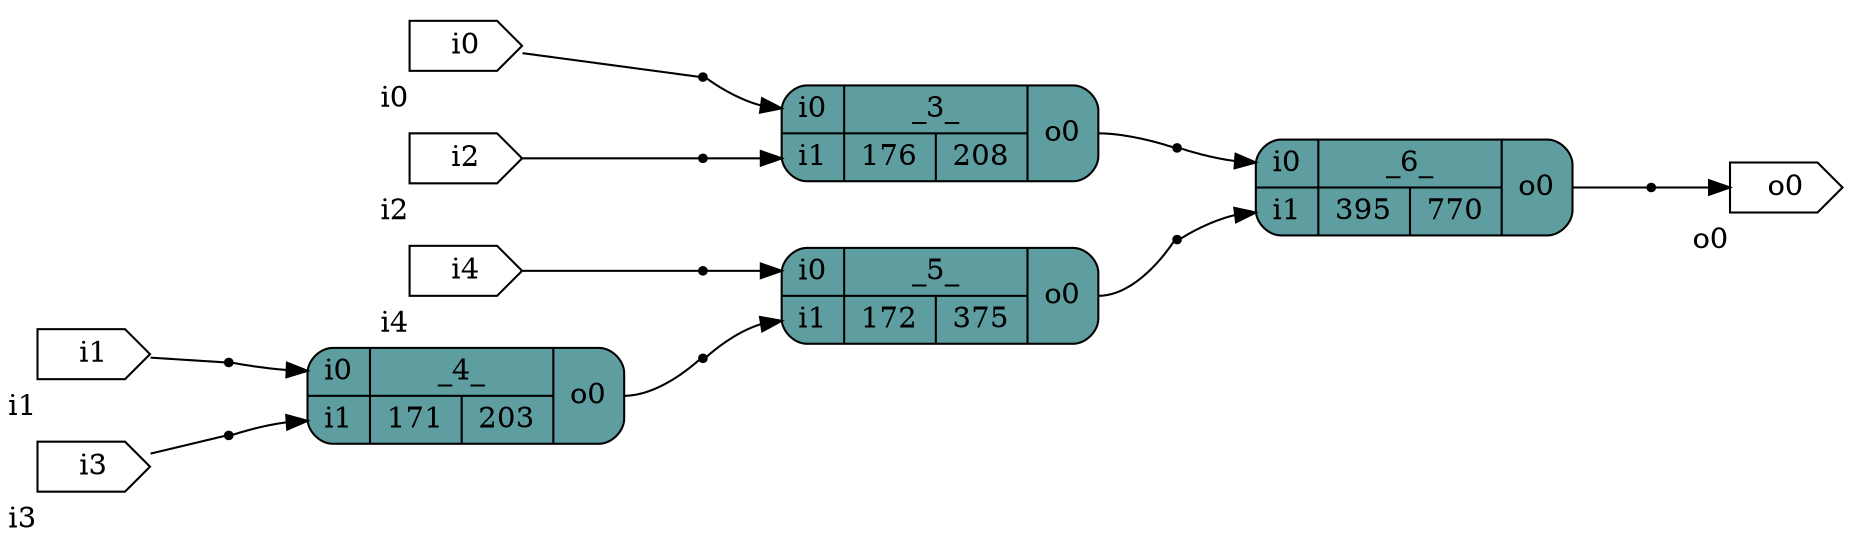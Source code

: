 digraph xor5 {
		graph [rankdir = LR];
		_3_[shape=record; style="rounded,filled"; fillcolor=cadetblue; label="{{<i0>i0|<i1>i1}|{_3_|{176|208}}|{<o0>o0}}"]
		_4_[shape=record; style="rounded,filled"; fillcolor=cadetblue; label="{{<i0>i0|<i1>i1}|{_4_|{171|203}}|{<o0>o0}}"]
		_5_[shape=record; style="rounded,filled"; fillcolor=cadetblue; label="{{<i0>i0|<i1>i1}|{_5_|{172|375}}|{<o0>o0}}"]
		_6_[shape=record; style="rounded,filled"; fillcolor=cadetblue; label="{{<i0>i0|<i1>i1}|{_6_|{395|770}}|{<o0>o0}}"]
		i0[shape=cds,xlabel="i0"]
		i1[shape=cds,xlabel="i1"]
		i2[shape=cds,xlabel="i2"]
		i3[shape=cds,xlabel="i3"]
		i4[shape=cds,xlabel="i4"]
		o0[shape=cds,xlabel="o0"]
		wi0[shape=point];
		i0 -> wi0[arrowhead=none]
		wi0 -> _3_:i0;
		wi1[shape=point];
		i1 -> wi1[arrowhead=none]
		wi1 -> _4_:i0;
		wi2[shape=point];
		i2 -> wi2[arrowhead=none]
		wi2 -> _3_:i1;
		wi3[shape=point];
		i3 -> wi3[arrowhead=none]
		wi3 -> _4_:i1;
		wi4[shape=point];
		i4 -> wi4[arrowhead=none]
		wi4 -> _5_:i0;
		w_0_[shape=point];
		_3_:o0 -> w_0_[arrowhead=none]
		w_0_ -> _6_:i0;
		w_1_[shape=point];
		_4_:o0 -> w_1_[arrowhead=none]
		w_1_ -> _5_:i1;
		w_2_[shape=point];
		_5_:o0 -> w_2_[arrowhead=none]
		w_2_ -> _6_:i1;
		wo0[shape=point];
		_6_:o0 -> wo0[arrowhead=none]
		wo0 -> o0;
}

